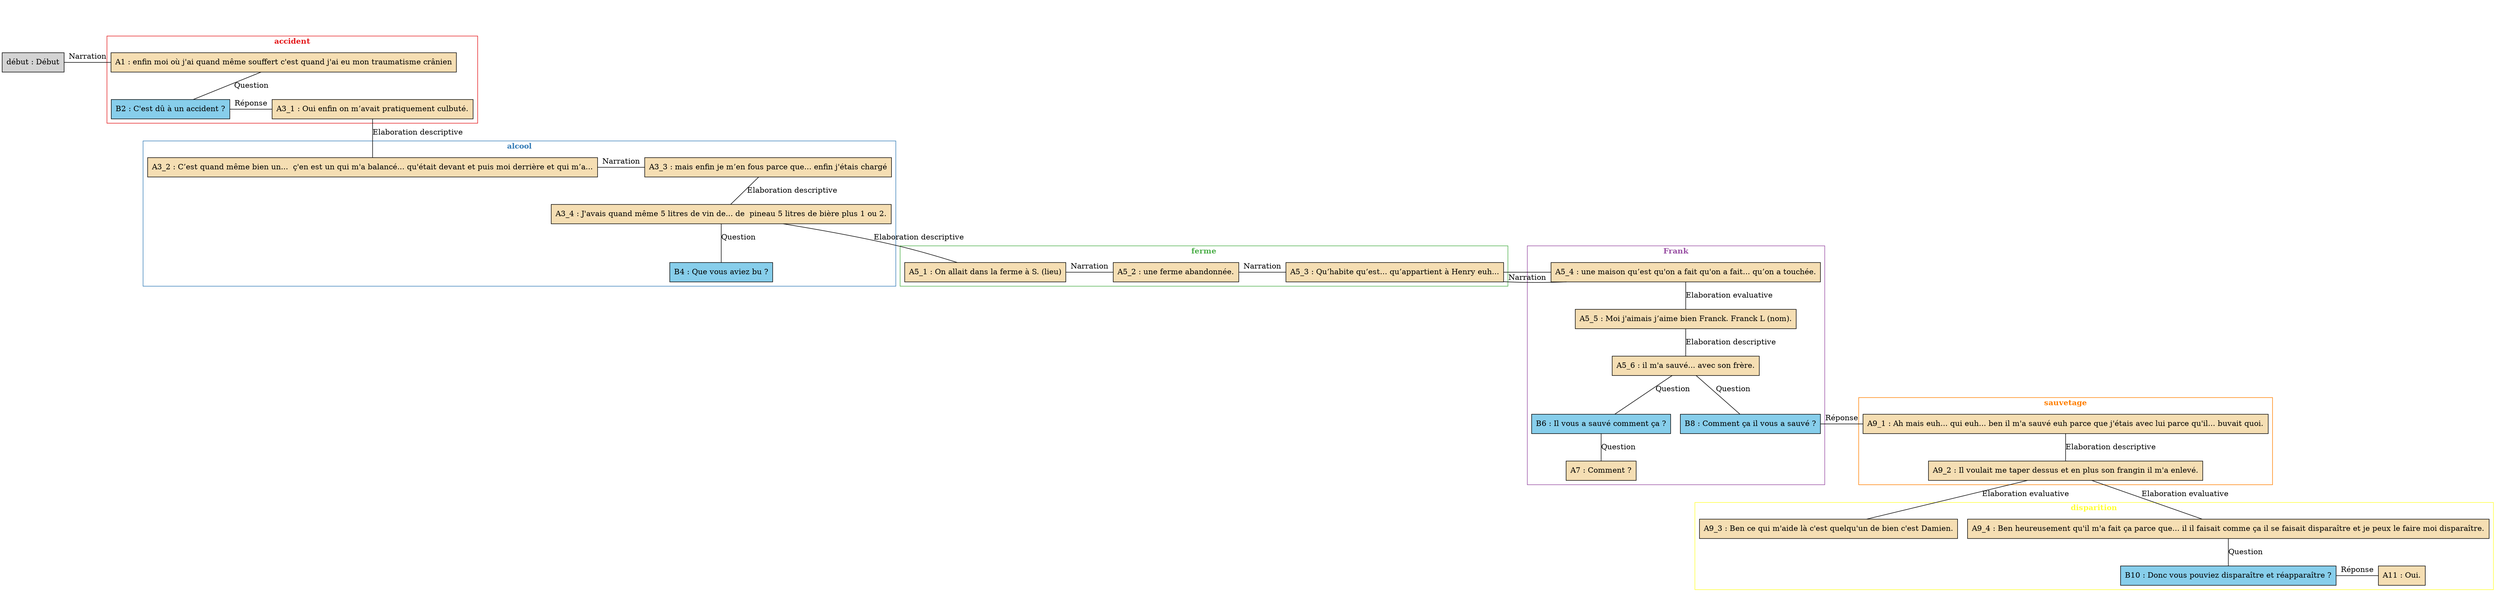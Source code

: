digraph A02 {
	node [shape=box style=filled]
	newrank=true
	zero [style=invis]
	"début" [label="début : Début"]
	A1 [label="A1 : enfin moi où j'ai quand même souffert c'est quand j'ai eu mon traumatisme crânien" fillcolor=wheat]
	B2 [label="B2 : C'est dû à un accident ?" fillcolor=skyblue]
	A3_1 [label="A3_1 : Oui enfin on m’avait pratiquement culbuté." fillcolor=wheat]
	A3_2 [label="A3_2 : C’est quand même bien un...  ç'en est un qui m'a balancé... qu'était devant et puis moi derrière et qui m’a..." fillcolor=wheat]
	A3_3 [label="A3_3 : mais enfin je m’en fous parce que... enfin j'étais chargé" fillcolor=wheat]
	A3_4 [label="A3_4 : J'avais quand même 5 litres de vin de... de  pineau 5 litres de bière plus 1 ou 2." fillcolor=wheat]
	B4 [label="B4 : Que vous aviez bu ?" fillcolor=skyblue]
	A5_1 [label="A5_1 : On allait dans la ferme à S. (lieu)" fillcolor=wheat]
	A5_2 [label="A5_2 : une ferme abandonnée." fillcolor=wheat]
	A5_3 [label="A5_3 : Qu’habite qu’est... qu’appartient à Henry euh..." fillcolor=wheat]
	A5_4 [label="A5_4 : une maison qu’est qu'on a fait qu'on a fait... qu’on a touchée." fillcolor=wheat]
	A5_5 [label="A5_5 : Moi j'aimais j’aime bien Franck. Franck L (nom)." fillcolor=wheat]
	A5_6 [label="A5_6 : il m'a sauvé... avec son frère." fillcolor=wheat]
	B6 [label="B6 : Il vous a sauvé comment ça ?" fillcolor=skyblue]
	A7 [label="A7 : Comment ?" fillcolor=wheat]
	B8 [label="B8 : Comment ça il vous a sauvé ?" fillcolor=skyblue]
	A9_1 [label="A9_1 : Ah mais euh... qui euh... ben il m'a sauvé euh parce que j'étais avec lui parce qu'il... buvait quoi." fillcolor=wheat]
	A9_2 [label="A9_2 : Il voulait me taper dessus et en plus son frangin il m'a enlevé." fillcolor=wheat]
	A9_3 [label="A9_3 : Ben ce qui m'aide là c'est quelqu'un de bien c'est Damien." fillcolor=wheat]
	A9_4 [label="A9_4 : Ben heureusement qu'il m'a fait ça parce que... il il faisait comme ça il se faisait disparaître et je peux le faire moi disparaître." fillcolor=wheat]
	B10 [label="B10 : Donc vous pouviez disparaître et réapparaître ?" fillcolor=skyblue]
	A11 [label="A11 : Oui." fillcolor=wheat]
	zero -> "début" [label="" style=invis]
	zero -> A1 [style=invis weight=1]
	"début" -> A1 [label=Narration constraint=false dir=none]
	A1 -> B2 [label=Question dir=none weight=2]
	A1 -> A3_1 [style=invis weight=1]
	B2 -> A3_1 [label="Réponse" constraint=false dir=none]
	A3_1 -> A3_2 [label="Elaboration descriptive" dir=none weight=2]
	A3_1 -> A3_3 [style=invis weight=1]
	A3_2 -> A3_3 [label=Narration constraint=false dir=none]
	A3_3 -> A3_4 [label="Elaboration descriptive" dir=none weight=2]
	A3_4 -> B4 [label=Question dir=none weight=2]
	A3_4 -> A5_1 [label="Elaboration descriptive" dir=none weight=2]
	A3_4 -> A5_2 [style=invis weight=1]
	A5_1 -> A5_2 [label=Narration constraint=false dir=none]
	A3_4 -> A5_3 [style=invis weight=1]
	A5_2 -> A5_3 [label=Narration constraint=false dir=none]
	A3_4 -> A5_4 [style=invis weight=1]
	A5_3 -> A5_4 [label=Narration constraint=false dir=none]
	A5_4 -> A5_5 [label="Elaboration evaluative" dir=none weight=2]
	A5_5 -> A5_6 [label="Elaboration descriptive" dir=none weight=2]
	A5_6 -> B6 [label=Question dir=none weight=2]
	B6 -> A7 [label=Question dir=none weight=2]
	A5_6 -> B8 [label=Question dir=none weight=2]
	A5_6 -> A9_1 [style=invis weight=1]
	B8 -> A9_1 [label="Réponse" constraint=false dir=none]
	A9_1 -> A9_2 [label="Elaboration descriptive" dir=none weight=2]
	A9_2 -> A9_3 [label="Elaboration evaluative" dir=none weight=2]
	A9_2 -> A9_4 [label="Elaboration evaluative" dir=none weight=2]
	A9_4 -> B10 [label=Question dir=none weight=2]
	A9_4 -> A11 [style=invis weight=1]
	B10 -> A11 [label="Réponse" constraint=false dir=none]
	subgraph cluster_1 {
		label=<<B>accident</B>>
		colorscheme=set19
		color=1
		fontcolor=1
		A1
		B2
		A3_1
	}
	subgraph cluster_2 {
		label=<<B>alcool</B>>
		colorscheme=set19
		color=2
		fontcolor=2
		A3_2
		A3_3
		A3_4
		B4
	}
	subgraph cluster_3 {
		label=<<B>ferme</B>>
		colorscheme=set19
		color=3
		fontcolor=3
		A5_1
		A5_2
		A5_3
	}
	subgraph cluster_4 {
		label=<<B>Frank</B>>
		colorscheme=set19
		color=4
		fontcolor=4
		A5_4
		A5_5
		A5_6
		B6
		A7
		B8
	}
	subgraph cluster_5 {
		label=<<B>sauvetage</B>>
		colorscheme=set19
		color=5
		fontcolor=5
		A9_1
		A9_2
	}
	subgraph cluster_6 {
		label=<<B>disparition</B>>
		colorscheme=set19
		color=6
		fontcolor=6
		A9_3
		A9_4
		B10
		A11
	}
}
